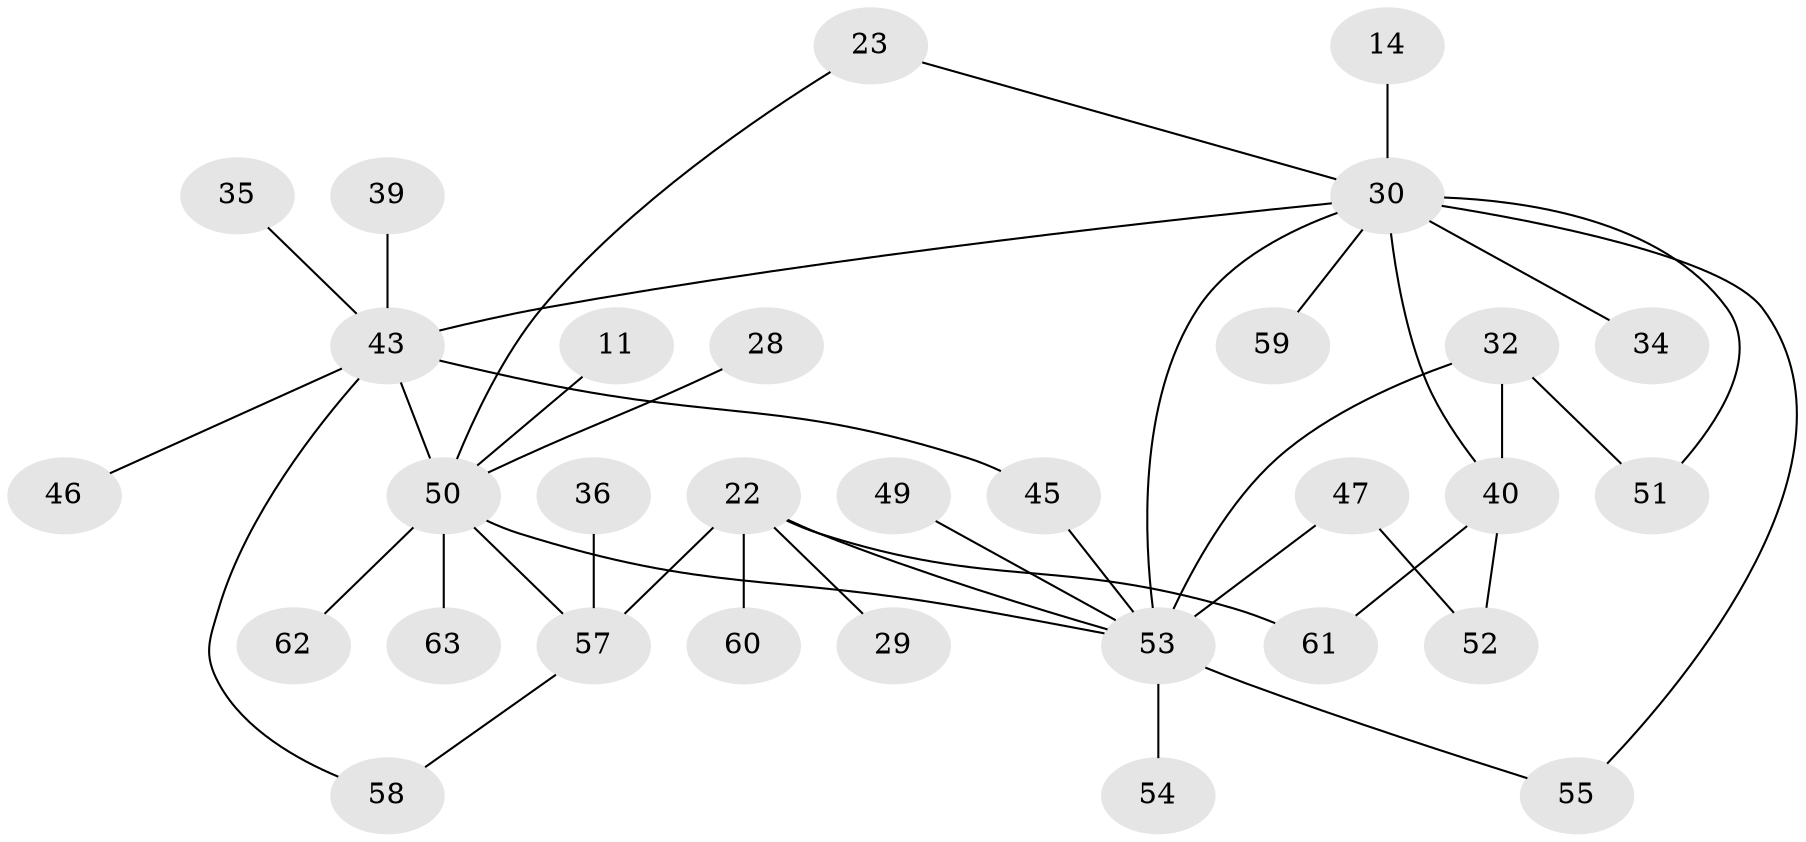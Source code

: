 // original degree distribution, {7: 0.047619047619047616, 4: 0.19047619047619047, 3: 0.1746031746031746, 2: 0.2857142857142857, 1: 0.2857142857142857, 6: 0.015873015873015872}
// Generated by graph-tools (version 1.1) at 2025/42/03/09/25 04:42:14]
// undirected, 31 vertices, 40 edges
graph export_dot {
graph [start="1"]
  node [color=gray90,style=filled];
  11;
  14;
  22 [super="+9"];
  23;
  28;
  29;
  30 [super="+5+4+12+27"];
  32 [super="+24"];
  34;
  35;
  36 [super="+15"];
  39 [super="+10"];
  40 [super="+37"];
  43 [super="+7+26+3"];
  45;
  46;
  47;
  49;
  50 [super="+1+2+13"];
  51;
  52;
  53 [super="+16+19+42"];
  54;
  55 [super="+48"];
  57 [super="+56"];
  58;
  59 [super="+31"];
  60 [super="+44"];
  61 [super="+41"];
  62;
  63;
  11 -- 50;
  14 -- 30;
  22 -- 29;
  22 -- 53 [weight=2];
  22 -- 57;
  22 -- 61;
  22 -- 60;
  23 -- 50;
  23 -- 30;
  28 -- 50;
  30 -- 51;
  30 -- 43 [weight=2];
  30 -- 40 [weight=3];
  30 -- 53;
  30 -- 34;
  30 -- 55;
  30 -- 59;
  32 -- 53 [weight=3];
  32 -- 51 [weight=2];
  32 -- 40;
  35 -- 43;
  36 -- 57;
  39 -- 43 [weight=2];
  40 -- 52;
  40 -- 61;
  43 -- 46;
  43 -- 45;
  43 -- 50;
  43 -- 58;
  45 -- 53;
  47 -- 52;
  47 -- 53;
  49 -- 53;
  50 -- 57 [weight=2];
  50 -- 62;
  50 -- 63;
  50 -- 53;
  53 -- 54;
  53 -- 55;
  57 -- 58;
}
